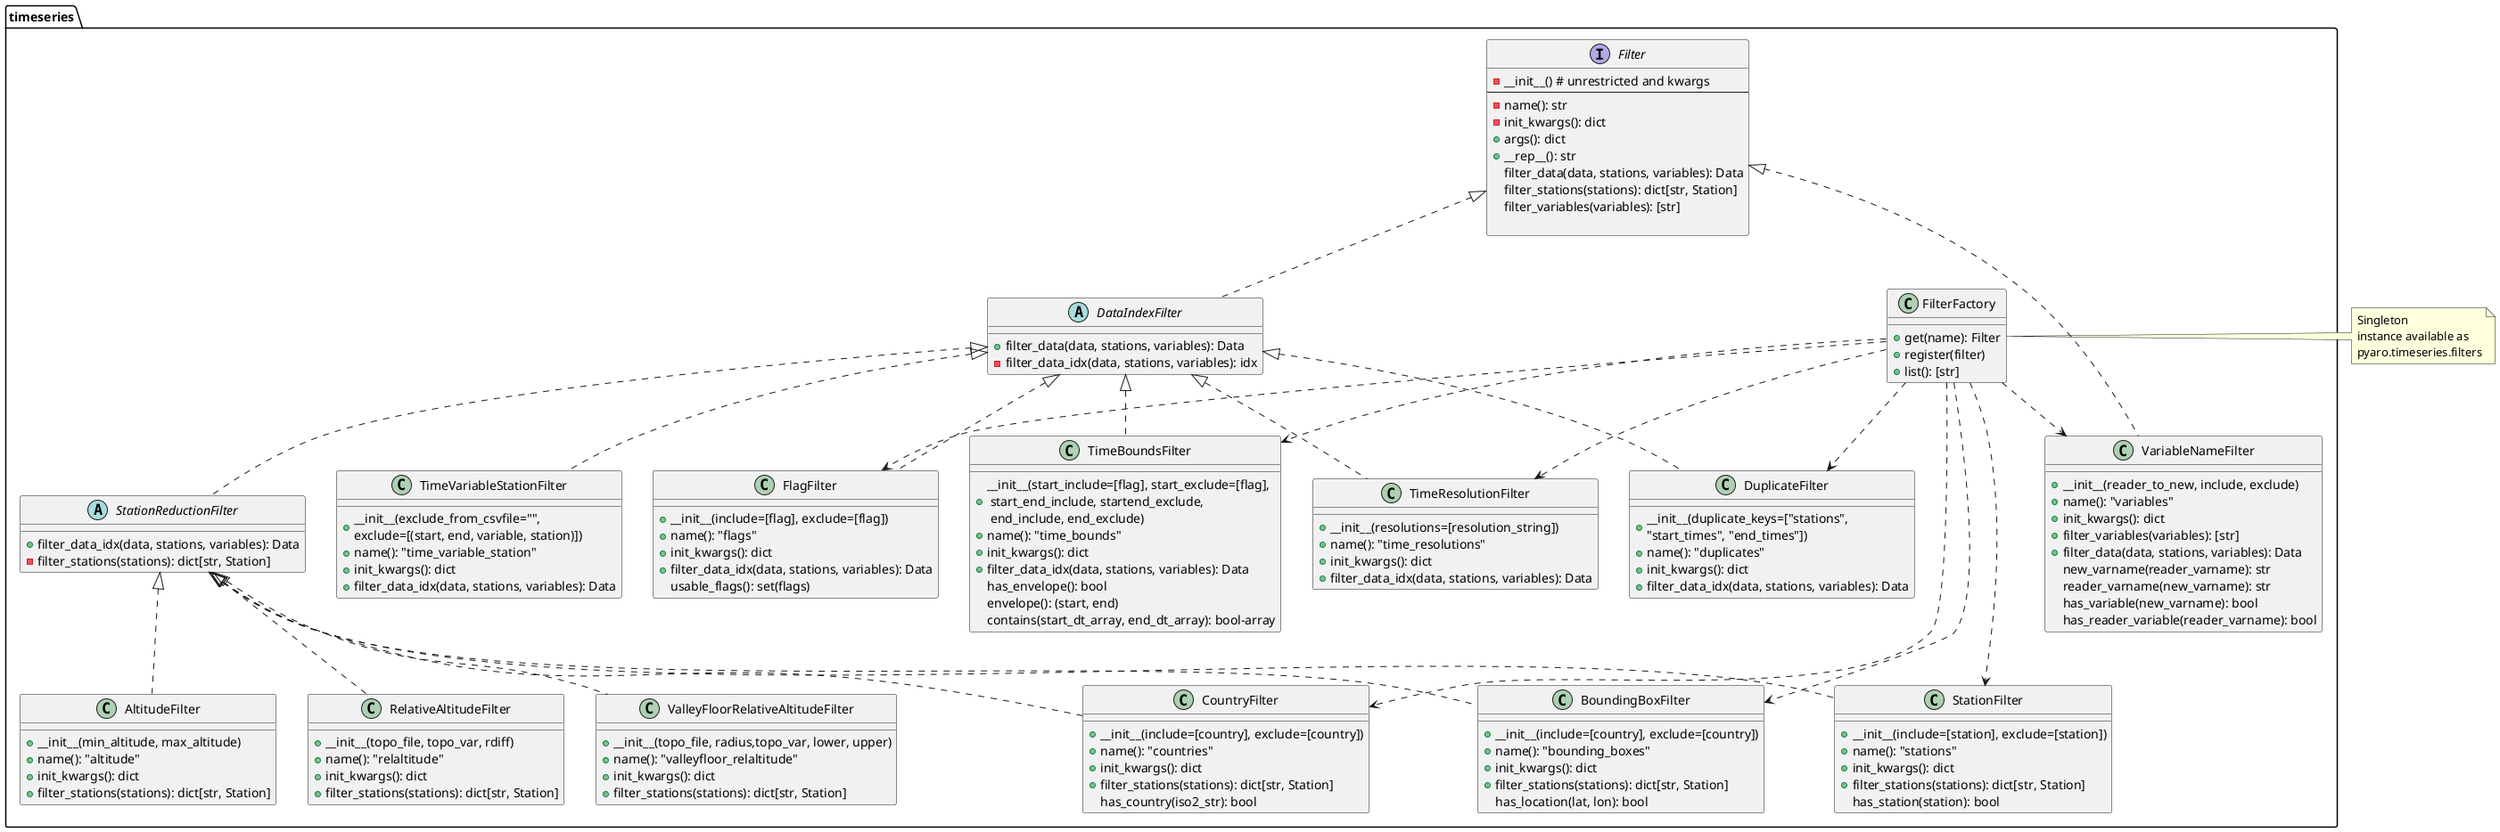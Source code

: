 @startuml Filter

class timeseries.FilterFactory {
    +get(name): Filter
    +register(filter)
    +list(): [str]
}
note right of timeseries.FilterFactory
  Singleton
  instance available as
  pyaro.timeseries.filters
end note

interface timeseries.Filter {
  - __init__() # unrestricted and kwargs
  --
  - name(): str
  - init_kwargs(): dict
  + args(): dict
  + __rep__(): str
   filter_data(data, stations, variables): Data
   filter_stations(stations): dict[str, Station]
   filter_variables(variables): [str]

}

class timeseries.VariableNameFilter {
  + __init__(reader_to_new, include, exclude)
  + name(): "variables"
  + init_kwargs(): dict
  + filter_variables(variables): [str]
  + filter_data(data, stations, variables): Data
    new_varname(reader_varname): str
    reader_varname(new_varname): str
    has_variable(new_varname): bool
    has_reader_variable(reader_varname): bool
}

abstract class timeseries.DataIndexFilter {
  + filter_data(data, stations, variables): Data
  - filter_data_idx(data, stations, variables): idx
}


abstract class timeseries.StationReductionFilter {
  + filter_data_idx(data, stations, variables): Data
  - filter_stations(stations): dict[str, Station]
}

class timeseries.StationFilter {
  + __init__(include=[station], exclude=[station])
  + name(): "stations"
  + init_kwargs(): dict
  + filter_stations(stations): dict[str, Station]
  has_station(station): bool
}

class timeseries.CountryFilter {
  + __init__(include=[country], exclude=[country])
  + name(): "countries"
  + init_kwargs(): dict
  + filter_stations(stations): dict[str, Station]
  has_country(iso2_str): bool
}

class timeseries.BoundingBoxFilter {
  + __init__(include=[country], exclude=[country])
  + name(): "bounding_boxes"
  + init_kwargs(): dict
  + filter_stations(stations): dict[str, Station]
  has_location(lat, lon): bool
}

class timeseries.TimeBoundsFilter {
  + __init__(start_include=[flag], start_exclude=[flag],\n start_end_include, startend_exclude,\n end_include, end_exclude)
  + name(): "time_bounds"
  + init_kwargs(): dict
  + filter_data_idx(data, stations, variables): Data
  has_envelope(): bool
  envelope(): (start, end)
  contains(start_dt_array, end_dt_array): bool-array
}

class timeseries.TimeVariableStationFilter {
  + __init__(exclude_from_csvfile="",\nexclude=[(start, end, variable, station)])
  + name(): "time_variable_station"
  + init_kwargs(): dict
  + filter_data_idx(data, stations, variables): Data
}

class timeseries.TimeResolutionFilter {
  + __init__(resolutions=[resolution_string])
  + name(): "time_resolutions"
  + init_kwargs(): dict
  + filter_data_idx(data, stations, variables): Data
}

class timeseries.DuplicateFilter {
  + __init__(duplicate_keys=["stations",\n"start_times", "end_times"])
  + name(): "duplicates"
  + init_kwargs(): dict
  + filter_data_idx(data, stations, variables): Data
}

class timeseries.FlagFilter {
  + __init__(include=[flag], exclude=[flag])
  + name(): "flags"
  + init_kwargs(): dict
  + filter_data_idx(data, stations, variables): Data
  usable_flags(): set(flags)
}

class timeseries.AltitudeFilter {
  + __init__(min_altitude, max_altitude)
  + name(): "altitude"
  + init_kwargs(): dict
  + filter_stations(stations): dict[str, Station]
}

class timeseries.RelativeAltitudeFilter {
  + __init__(topo_file, topo_var, rdiff)
  + name(): "relaltitude"
  + init_kwargs(): dict
  + filter_stations(stations): dict[str, Station]
}

class timeseries.ValleyFloorRelativeAltitudeFilter {
  + __init__(topo_file, radius,topo_var, lower, upper)
  + name(): "valleyfloor_relaltitude"
  + init_kwargs(): dict
  + filter_stations(stations): dict[str, Station]
}



timeseries.Filter <|.. timeseries.VariableNameFilter
timeseries.Filter <|.. timeseries.DataIndexFilter
timeseries.DataIndexFilter <|.. timeseries.StationReductionFilter
timeseries.StationReductionFilter <|.. timeseries.StationFilter
timeseries.StationReductionFilter <|.. timeseries.CountryFilter
timeseries.StationReductionFilter <|.. timeseries.BoundingBoxFilter
timeseries.StationReductionFilter <|.. timeseries.AltitudeFilter
timeseries.StationReductionFilter <|.. timeseries.RelativeAltitudeFilter
timeseries.StationReductionFilter <|.. timeseries.ValleyFloorRelativeAltitudeFilter
timeseries.DataIndexFilter <|.. timeseries.TimeBoundsFilter
timeseries.DataIndexFilter <|.. timeseries.TimeResolutionFilter
timeseries.DataIndexFilter <|.. timeseries.TimeVariableStationFilter
timeseries.DataIndexFilter <|.. timeseries.DuplicateFilter
timeseries.DataIndexFilter <|.. timeseries.FlagFilter

timeseries.FilterFactory ..> timeseries.VariableNameFilter
timeseries.FilterFactory ..> timeseries.StationFilter
timeseries.FilterFactory ..> timeseries.CountryFilter
timeseries.FilterFactory ..> timeseries.BoundingBoxFilter
timeseries.FilterFactory ..> timeseries.TimeBoundsFilter
timeseries.FilterFactory ..> timeseries.TimeResolutionFilter
timeseries.FilterFactory ..> timeseries.DuplicateFilter
timeseries.FilterFactory ..> timeseries.FlagFilter
